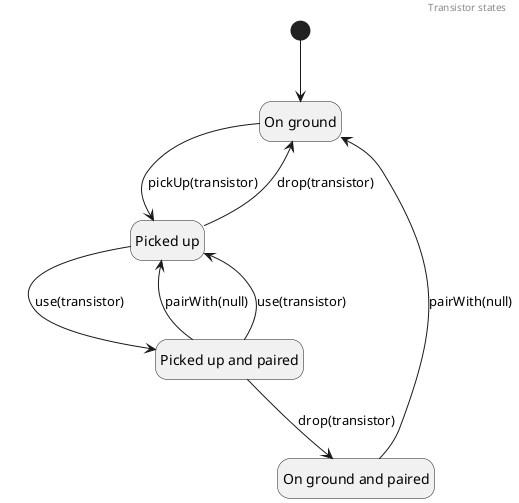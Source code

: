 @startuml TransistorState
header Transistor states
hide empty description

state ground as "On ground"
state picked as "Picked up"
state gpaired as "On ground and paired"
state ppaired as "Picked up and paired"

[*] --> ground 

ground --> picked : pickUp(transistor)
picked --> ground : drop(transistor)

picked --> ppaired : use(transistor)

ppaired --> picked : pairWith(null)
ppaired --> gpaired : drop(transistor)

ppaired --> picked : use(transistor)
gpaired --> ground : pairWith(null)

@enduml